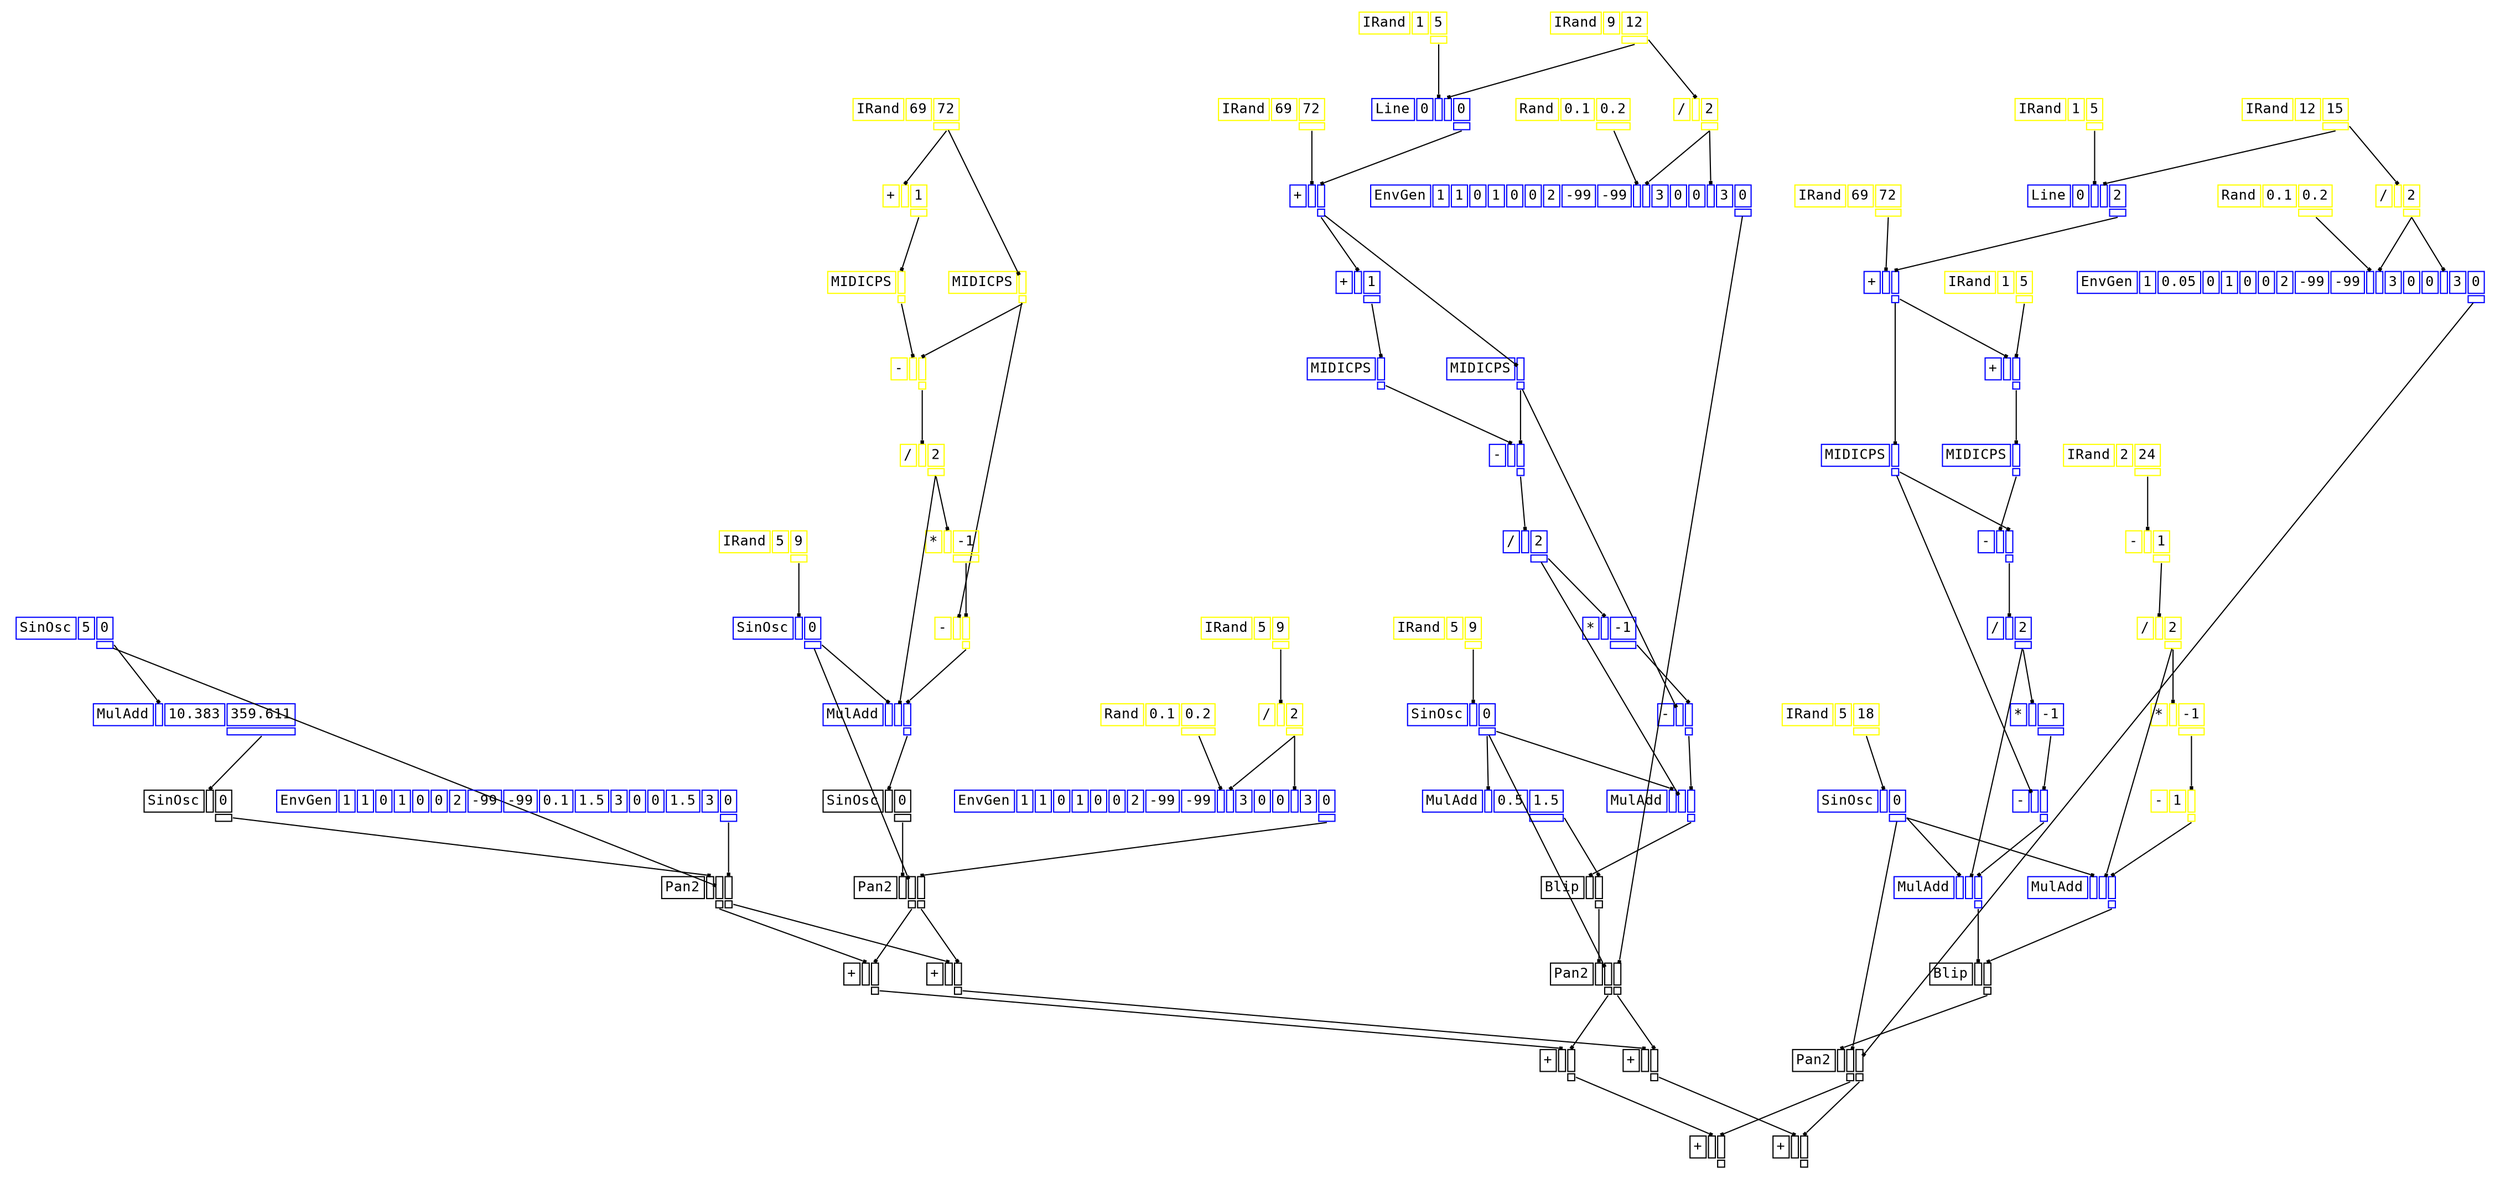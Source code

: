 digraph Anonymous {
graph [splines=false];
node [fontsize=12,fontname="Courier"];
edge [arrowhead=box,arrowsize=0.25];
u_2[shape="plaintext",color="blue",label=<<TABLE BORDER="0" CELLBORDER="1"><TR><TD>SinOsc</TD><TD ID="u_2:K_0">5</TD><TD ID="u_2:K_1">0</TD></TR><TR><TD BORDER="0"></TD><TD BORDER="0"></TD><TD PORT="o_0" ID="u_2:o_0"></TD></TR></TABLE>>];
u_5[shape="plaintext",color="blue",label=<<TABLE BORDER="0" CELLBORDER="1"><TR><TD>MulAdd</TD><TD PORT="i_0" ID="u_5:i_0"></TD><TD ID="u_5:K_1">10.383</TD><TD ID="u_5:K_2">359.611</TD></TR><TR><TD BORDER="0"></TD><TD BORDER="0"></TD><TD BORDER="0"></TD><TD PORT="o_0" ID="u_5:o_0"></TD></TR></TABLE>>];
u_6[shape="plaintext",color="black",label=<<TABLE BORDER="0" CELLBORDER="1"><TR><TD>SinOsc</TD><TD PORT="i_0" ID="u_6:i_0"></TD><TD ID="u_6:K_1">0</TD></TR><TR><TD BORDER="0"></TD><TD BORDER="0"></TD><TD PORT="o_0" ID="u_6:o_0"></TD></TR></TABLE>>];
u_13[shape="plaintext",color="blue",label=<<TABLE BORDER="0" CELLBORDER="1"><TR><TD>EnvGen</TD><TD ID="u_13:K_0">1</TD><TD ID="u_13:K_1">1</TD><TD ID="u_13:K_2">0</TD><TD ID="u_13:K_3">1</TD><TD ID="u_13:K_4">0</TD><TD ID="u_13:K_5">0</TD><TD ID="u_13:K_6">2</TD><TD ID="u_13:K_7">-99</TD><TD ID="u_13:K_8">-99</TD><TD ID="u_13:K_9">0.1</TD><TD ID="u_13:K_10">1.5</TD><TD ID="u_13:K_11">3</TD><TD ID="u_13:K_12">0</TD><TD ID="u_13:K_13">0</TD><TD ID="u_13:K_14">1.5</TD><TD ID="u_13:K_15">3</TD><TD ID="u_13:K_16">0</TD></TR><TR><TD BORDER="0"></TD><TD BORDER="0"></TD><TD BORDER="0"></TD><TD BORDER="0"></TD><TD BORDER="0"></TD><TD BORDER="0"></TD><TD BORDER="0"></TD><TD BORDER="0"></TD><TD BORDER="0"></TD><TD BORDER="0"></TD><TD BORDER="0"></TD><TD BORDER="0"></TD><TD BORDER="0"></TD><TD BORDER="0"></TD><TD BORDER="0"></TD><TD BORDER="0"></TD><TD BORDER="0"></TD><TD PORT="o_0" ID="u_13:o_0"></TD></TR></TABLE>>];
u_14[shape="plaintext",color="black",label=<<TABLE BORDER="0" CELLBORDER="1"><TR><TD>Pan2</TD><TD PORT="i_0" ID="u_14:i_0"></TD><TD PORT="i_1" ID="u_14:i_1"></TD><TD PORT="i_2" ID="u_14:i_2"></TD></TR><TR><TD BORDER="0"></TD><TD BORDER="0"></TD><TD PORT="o_0" ID="u_14:o_0"></TD><TD PORT="o_1" ID="u_14:o_1"></TD></TR></TABLE>>];
u_17[shape="plaintext",color="yellow",label=<<TABLE BORDER="0" CELLBORDER="1"><TR><TD>IRand</TD><TD ID="u_17:K_0">5</TD><TD ID="u_17:K_1">9</TD></TR><TR><TD BORDER="0"></TD><TD BORDER="0"></TD><TD PORT="o_0" ID="u_17:o_0"></TD></TR></TABLE>>];
u_18[shape="plaintext",color="blue",label=<<TABLE BORDER="0" CELLBORDER="1"><TR><TD>SinOsc</TD><TD PORT="i_0" ID="u_18:i_0"></TD><TD ID="u_18:K_1">0</TD></TR><TR><TD BORDER="0"></TD><TD BORDER="0"></TD><TD PORT="o_0" ID="u_18:o_0"></TD></TR></TABLE>>];
u_21[shape="plaintext",color="yellow",label=<<TABLE BORDER="0" CELLBORDER="1"><TR><TD>IRand</TD><TD ID="u_21:K_0">69</TD><TD ID="u_21:K_1">72</TD></TR><TR><TD BORDER="0"></TD><TD BORDER="0"></TD><TD PORT="o_0" ID="u_21:o_0"></TD></TR></TABLE>>];
u_22[shape="plaintext",color="yellow",label=<<TABLE BORDER="0" CELLBORDER="1"><TR><TD>+</TD><TD PORT="i_0" ID="u_22:i_0"></TD><TD ID="u_22:K_1">1</TD></TR><TR><TD BORDER="0"></TD><TD BORDER="0"></TD><TD PORT="o_0" ID="u_22:o_0"></TD></TR></TABLE>>];
u_23[shape="plaintext",color="yellow",label=<<TABLE BORDER="0" CELLBORDER="1"><TR><TD>MIDICPS</TD><TD PORT="i_0" ID="u_23:i_0"></TD></TR><TR><TD BORDER="0"></TD><TD PORT="o_0" ID="u_23:o_0"></TD></TR></TABLE>>];
u_24[shape="plaintext",color="yellow",label=<<TABLE BORDER="0" CELLBORDER="1"><TR><TD>MIDICPS</TD><TD PORT="i_0" ID="u_24:i_0"></TD></TR><TR><TD BORDER="0"></TD><TD PORT="o_0" ID="u_24:o_0"></TD></TR></TABLE>>];
u_25[shape="plaintext",color="yellow",label=<<TABLE BORDER="0" CELLBORDER="1"><TR><TD>-</TD><TD PORT="i_0" ID="u_25:i_0"></TD><TD PORT="i_1" ID="u_25:i_1"></TD></TR><TR><TD BORDER="0"></TD><TD BORDER="0"></TD><TD PORT="o_0" ID="u_25:o_0"></TD></TR></TABLE>>];
u_26[shape="plaintext",color="yellow",label=<<TABLE BORDER="0" CELLBORDER="1"><TR><TD>/</TD><TD PORT="i_0" ID="u_26:i_0"></TD><TD ID="u_26:K_1">2</TD></TR><TR><TD BORDER="0"></TD><TD BORDER="0"></TD><TD PORT="o_0" ID="u_26:o_0"></TD></TR></TABLE>>];
u_28[shape="plaintext",color="yellow",label=<<TABLE BORDER="0" CELLBORDER="1"><TR><TD>*</TD><TD PORT="i_0" ID="u_28:i_0"></TD><TD ID="u_28:K_1">-1</TD></TR><TR><TD BORDER="0"></TD><TD BORDER="0"></TD><TD PORT="o_0" ID="u_28:o_0"></TD></TR></TABLE>>];
u_29[shape="plaintext",color="yellow",label=<<TABLE BORDER="0" CELLBORDER="1"><TR><TD>-</TD><TD PORT="i_0" ID="u_29:i_0"></TD><TD PORT="i_1" ID="u_29:i_1"></TD></TR><TR><TD BORDER="0"></TD><TD BORDER="0"></TD><TD PORT="o_0" ID="u_29:o_0"></TD></TR></TABLE>>];
u_30[shape="plaintext",color="blue",label=<<TABLE BORDER="0" CELLBORDER="1"><TR><TD>MulAdd</TD><TD PORT="i_0" ID="u_30:i_0"></TD><TD PORT="i_1" ID="u_30:i_1"></TD><TD PORT="i_2" ID="u_30:i_2"></TD></TR><TR><TD BORDER="0"></TD><TD BORDER="0"></TD><TD BORDER="0"></TD><TD PORT="o_0" ID="u_30:o_0"></TD></TR></TABLE>>];
u_31[shape="plaintext",color="black",label=<<TABLE BORDER="0" CELLBORDER="1"><TR><TD>SinOsc</TD><TD PORT="i_0" ID="u_31:i_0"></TD><TD ID="u_31:K_1">0</TD></TR><TR><TD BORDER="0"></TD><TD BORDER="0"></TD><TD PORT="o_0" ID="u_31:o_0"></TD></TR></TABLE>>];
u_33[shape="plaintext",color="yellow",label=<<TABLE BORDER="0" CELLBORDER="1"><TR><TD>Rand</TD><TD ID="u_33:K_0">0.1</TD><TD ID="u_33:K_1">0.2</TD></TR><TR><TD BORDER="0"></TD><TD BORDER="0"></TD><TD PORT="o_0" ID="u_33:o_0"></TD></TR></TABLE>>];
u_34[shape="plaintext",color="yellow",label=<<TABLE BORDER="0" CELLBORDER="1"><TR><TD>IRand</TD><TD ID="u_34:K_0">5</TD><TD ID="u_34:K_1">9</TD></TR><TR><TD BORDER="0"></TD><TD BORDER="0"></TD><TD PORT="o_0" ID="u_34:o_0"></TD></TR></TABLE>>];
u_35[shape="plaintext",color="yellow",label=<<TABLE BORDER="0" CELLBORDER="1"><TR><TD>/</TD><TD PORT="i_0" ID="u_35:i_0"></TD><TD ID="u_35:K_1">2</TD></TR><TR><TD BORDER="0"></TD><TD BORDER="0"></TD><TD PORT="o_0" ID="u_35:o_0"></TD></TR></TABLE>>];
u_36[shape="plaintext",color="blue",label=<<TABLE BORDER="0" CELLBORDER="1"><TR><TD>EnvGen</TD><TD ID="u_36:K_0">1</TD><TD ID="u_36:K_1">1</TD><TD ID="u_36:K_2">0</TD><TD ID="u_36:K_3">1</TD><TD ID="u_36:K_4">0</TD><TD ID="u_36:K_5">0</TD><TD ID="u_36:K_6">2</TD><TD ID="u_36:K_7">-99</TD><TD ID="u_36:K_8">-99</TD><TD PORT="i_9" ID="u_36:i_9"></TD><TD PORT="i_10" ID="u_36:i_10"></TD><TD ID="u_36:K_11">3</TD><TD ID="u_36:K_12">0</TD><TD ID="u_36:K_13">0</TD><TD PORT="i_14" ID="u_36:i_14"></TD><TD ID="u_36:K_15">3</TD><TD ID="u_36:K_16">0</TD></TR><TR><TD BORDER="0"></TD><TD BORDER="0"></TD><TD BORDER="0"></TD><TD BORDER="0"></TD><TD BORDER="0"></TD><TD BORDER="0"></TD><TD BORDER="0"></TD><TD BORDER="0"></TD><TD BORDER="0"></TD><TD BORDER="0"></TD><TD BORDER="0"></TD><TD BORDER="0"></TD><TD BORDER="0"></TD><TD BORDER="0"></TD><TD BORDER="0"></TD><TD BORDER="0"></TD><TD BORDER="0"></TD><TD PORT="o_0" ID="u_36:o_0"></TD></TR></TABLE>>];
u_37[shape="plaintext",color="black",label=<<TABLE BORDER="0" CELLBORDER="1"><TR><TD>Pan2</TD><TD PORT="i_0" ID="u_37:i_0"></TD><TD PORT="i_1" ID="u_37:i_1"></TD><TD PORT="i_2" ID="u_37:i_2"></TD></TR><TR><TD BORDER="0"></TD><TD BORDER="0"></TD><TD PORT="o_0" ID="u_37:o_0"></TD><TD PORT="o_1" ID="u_37:o_1"></TD></TR></TABLE>>];
u_39[shape="plaintext",color="black",label=<<TABLE BORDER="0" CELLBORDER="1"><TR><TD>+</TD><TD PORT="i_0" ID="u_39:i_0"></TD><TD PORT="i_1" ID="u_39:i_1"></TD></TR><TR><TD BORDER="0"></TD><TD BORDER="0"></TD><TD PORT="o_0" ID="u_39:o_0"></TD></TR></TABLE>>];
u_40[shape="plaintext",color="yellow",label=<<TABLE BORDER="0" CELLBORDER="1"><TR><TD>IRand</TD><TD ID="u_40:K_0">5</TD><TD ID="u_40:K_1">9</TD></TR><TR><TD BORDER="0"></TD><TD BORDER="0"></TD><TD PORT="o_0" ID="u_40:o_0"></TD></TR></TABLE>>];
u_41[shape="plaintext",color="blue",label=<<TABLE BORDER="0" CELLBORDER="1"><TR><TD>SinOsc</TD><TD PORT="i_0" ID="u_41:i_0"></TD><TD ID="u_41:K_1">0</TD></TR><TR><TD BORDER="0"></TD><TD BORDER="0"></TD><TD PORT="o_0" ID="u_41:o_0"></TD></TR></TABLE>>];
u_42[shape="plaintext",color="yellow",label=<<TABLE BORDER="0" CELLBORDER="1"><TR><TD>IRand</TD><TD ID="u_42:K_0">69</TD><TD ID="u_42:K_1">72</TD></TR><TR><TD BORDER="0"></TD><TD BORDER="0"></TD><TD PORT="o_0" ID="u_42:o_0"></TD></TR></TABLE>>];
u_43[shape="plaintext",color="yellow",label=<<TABLE BORDER="0" CELLBORDER="1"><TR><TD>IRand</TD><TD ID="u_43:K_0">1</TD><TD ID="u_43:K_1">5</TD></TR><TR><TD BORDER="0"></TD><TD BORDER="0"></TD><TD PORT="o_0" ID="u_43:o_0"></TD></TR></TABLE>>];
u_45[shape="plaintext",color="yellow",label=<<TABLE BORDER="0" CELLBORDER="1"><TR><TD>IRand</TD><TD ID="u_45:K_0">9</TD><TD ID="u_45:K_1">12</TD></TR><TR><TD BORDER="0"></TD><TD BORDER="0"></TD><TD PORT="o_0" ID="u_45:o_0"></TD></TR></TABLE>>];
u_46[shape="plaintext",color="blue",label=<<TABLE BORDER="0" CELLBORDER="1"><TR><TD>Line</TD><TD ID="u_46:K_0">0</TD><TD PORT="i_1" ID="u_46:i_1"></TD><TD PORT="i_2" ID="u_46:i_2"></TD><TD ID="u_46:K_3">0</TD></TR><TR><TD BORDER="0"></TD><TD BORDER="0"></TD><TD BORDER="0"></TD><TD BORDER="0"></TD><TD PORT="o_0" ID="u_46:o_0"></TD></TR></TABLE>>];
u_47[shape="plaintext",color="blue",label=<<TABLE BORDER="0" CELLBORDER="1"><TR><TD>+</TD><TD PORT="i_0" ID="u_47:i_0"></TD><TD PORT="i_1" ID="u_47:i_1"></TD></TR><TR><TD BORDER="0"></TD><TD BORDER="0"></TD><TD PORT="o_0" ID="u_47:o_0"></TD></TR></TABLE>>];
u_48[shape="plaintext",color="blue",label=<<TABLE BORDER="0" CELLBORDER="1"><TR><TD>+</TD><TD PORT="i_0" ID="u_48:i_0"></TD><TD ID="u_48:K_1">1</TD></TR><TR><TD BORDER="0"></TD><TD BORDER="0"></TD><TD PORT="o_0" ID="u_48:o_0"></TD></TR></TABLE>>];
u_49[shape="plaintext",color="blue",label=<<TABLE BORDER="0" CELLBORDER="1"><TR><TD>MIDICPS</TD><TD PORT="i_0" ID="u_49:i_0"></TD></TR><TR><TD BORDER="0"></TD><TD PORT="o_0" ID="u_49:o_0"></TD></TR></TABLE>>];
u_50[shape="plaintext",color="blue",label=<<TABLE BORDER="0" CELLBORDER="1"><TR><TD>MIDICPS</TD><TD PORT="i_0" ID="u_50:i_0"></TD></TR><TR><TD BORDER="0"></TD><TD PORT="o_0" ID="u_50:o_0"></TD></TR></TABLE>>];
u_51[shape="plaintext",color="blue",label=<<TABLE BORDER="0" CELLBORDER="1"><TR><TD>-</TD><TD PORT="i_0" ID="u_51:i_0"></TD><TD PORT="i_1" ID="u_51:i_1"></TD></TR><TR><TD BORDER="0"></TD><TD BORDER="0"></TD><TD PORT="o_0" ID="u_51:o_0"></TD></TR></TABLE>>];
u_52[shape="plaintext",color="blue",label=<<TABLE BORDER="0" CELLBORDER="1"><TR><TD>/</TD><TD PORT="i_0" ID="u_52:i_0"></TD><TD ID="u_52:K_1">2</TD></TR><TR><TD BORDER="0"></TD><TD BORDER="0"></TD><TD PORT="o_0" ID="u_52:o_0"></TD></TR></TABLE>>];
u_53[shape="plaintext",color="blue",label=<<TABLE BORDER="0" CELLBORDER="1"><TR><TD>*</TD><TD PORT="i_0" ID="u_53:i_0"></TD><TD ID="u_53:K_1">-1</TD></TR><TR><TD BORDER="0"></TD><TD BORDER="0"></TD><TD PORT="o_0" ID="u_53:o_0"></TD></TR></TABLE>>];
u_54[shape="plaintext",color="blue",label=<<TABLE BORDER="0" CELLBORDER="1"><TR><TD>-</TD><TD PORT="i_0" ID="u_54:i_0"></TD><TD PORT="i_1" ID="u_54:i_1"></TD></TR><TR><TD BORDER="0"></TD><TD BORDER="0"></TD><TD PORT="o_0" ID="u_54:o_0"></TD></TR></TABLE>>];
u_55[shape="plaintext",color="blue",label=<<TABLE BORDER="0" CELLBORDER="1"><TR><TD>MulAdd</TD><TD PORT="i_0" ID="u_55:i_0"></TD><TD PORT="i_1" ID="u_55:i_1"></TD><TD PORT="i_2" ID="u_55:i_2"></TD></TR><TR><TD BORDER="0"></TD><TD BORDER="0"></TD><TD BORDER="0"></TD><TD PORT="o_0" ID="u_55:o_0"></TD></TR></TABLE>>];
u_57[shape="plaintext",color="blue",label=<<TABLE BORDER="0" CELLBORDER="1"><TR><TD>MulAdd</TD><TD PORT="i_0" ID="u_57:i_0"></TD><TD ID="u_57:K_1">0.5</TD><TD ID="u_57:K_2">1.5</TD></TR><TR><TD BORDER="0"></TD><TD BORDER="0"></TD><TD BORDER="0"></TD><TD PORT="o_0" ID="u_57:o_0"></TD></TR></TABLE>>];
u_58[shape="plaintext",color="black",label=<<TABLE BORDER="0" CELLBORDER="1"><TR><TD>Blip</TD><TD PORT="i_0" ID="u_58:i_0"></TD><TD PORT="i_1" ID="u_58:i_1"></TD></TR><TR><TD BORDER="0"></TD><TD BORDER="0"></TD><TD PORT="o_0" ID="u_58:o_0"></TD></TR></TABLE>>];
u_59[shape="plaintext",color="yellow",label=<<TABLE BORDER="0" CELLBORDER="1"><TR><TD>Rand</TD><TD ID="u_59:K_0">0.1</TD><TD ID="u_59:K_1">0.2</TD></TR><TR><TD BORDER="0"></TD><TD BORDER="0"></TD><TD PORT="o_0" ID="u_59:o_0"></TD></TR></TABLE>>];
u_60[shape="plaintext",color="yellow",label=<<TABLE BORDER="0" CELLBORDER="1"><TR><TD>/</TD><TD PORT="i_0" ID="u_60:i_0"></TD><TD ID="u_60:K_1">2</TD></TR><TR><TD BORDER="0"></TD><TD BORDER="0"></TD><TD PORT="o_0" ID="u_60:o_0"></TD></TR></TABLE>>];
u_61[shape="plaintext",color="blue",label=<<TABLE BORDER="0" CELLBORDER="1"><TR><TD>EnvGen</TD><TD ID="u_61:K_0">1</TD><TD ID="u_61:K_1">1</TD><TD ID="u_61:K_2">0</TD><TD ID="u_61:K_3">1</TD><TD ID="u_61:K_4">0</TD><TD ID="u_61:K_5">0</TD><TD ID="u_61:K_6">2</TD><TD ID="u_61:K_7">-99</TD><TD ID="u_61:K_8">-99</TD><TD PORT="i_9" ID="u_61:i_9"></TD><TD PORT="i_10" ID="u_61:i_10"></TD><TD ID="u_61:K_11">3</TD><TD ID="u_61:K_12">0</TD><TD ID="u_61:K_13">0</TD><TD PORT="i_14" ID="u_61:i_14"></TD><TD ID="u_61:K_15">3</TD><TD ID="u_61:K_16">0</TD></TR><TR><TD BORDER="0"></TD><TD BORDER="0"></TD><TD BORDER="0"></TD><TD BORDER="0"></TD><TD BORDER="0"></TD><TD BORDER="0"></TD><TD BORDER="0"></TD><TD BORDER="0"></TD><TD BORDER="0"></TD><TD BORDER="0"></TD><TD BORDER="0"></TD><TD BORDER="0"></TD><TD BORDER="0"></TD><TD BORDER="0"></TD><TD BORDER="0"></TD><TD BORDER="0"></TD><TD BORDER="0"></TD><TD PORT="o_0" ID="u_61:o_0"></TD></TR></TABLE>>];
u_62[shape="plaintext",color="black",label=<<TABLE BORDER="0" CELLBORDER="1"><TR><TD>Pan2</TD><TD PORT="i_0" ID="u_62:i_0"></TD><TD PORT="i_1" ID="u_62:i_1"></TD><TD PORT="i_2" ID="u_62:i_2"></TD></TR><TR><TD BORDER="0"></TD><TD BORDER="0"></TD><TD PORT="o_0" ID="u_62:o_0"></TD><TD PORT="o_1" ID="u_62:o_1"></TD></TR></TABLE>>];
u_64[shape="plaintext",color="black",label=<<TABLE BORDER="0" CELLBORDER="1"><TR><TD>+</TD><TD PORT="i_0" ID="u_64:i_0"></TD><TD PORT="i_1" ID="u_64:i_1"></TD></TR><TR><TD BORDER="0"></TD><TD BORDER="0"></TD><TD PORT="o_0" ID="u_64:o_0"></TD></TR></TABLE>>];
u_66[shape="plaintext",color="yellow",label=<<TABLE BORDER="0" CELLBORDER="1"><TR><TD>IRand</TD><TD ID="u_66:K_0">5</TD><TD ID="u_66:K_1">18</TD></TR><TR><TD BORDER="0"></TD><TD BORDER="0"></TD><TD PORT="o_0" ID="u_66:o_0"></TD></TR></TABLE>>];
u_67[shape="plaintext",color="blue",label=<<TABLE BORDER="0" CELLBORDER="1"><TR><TD>SinOsc</TD><TD PORT="i_0" ID="u_67:i_0"></TD><TD ID="u_67:K_1">0</TD></TR><TR><TD BORDER="0"></TD><TD BORDER="0"></TD><TD PORT="o_0" ID="u_67:o_0"></TD></TR></TABLE>>];
u_68[shape="plaintext",color="yellow",label=<<TABLE BORDER="0" CELLBORDER="1"><TR><TD>IRand</TD><TD ID="u_68:K_0">69</TD><TD ID="u_68:K_1">72</TD></TR><TR><TD BORDER="0"></TD><TD BORDER="0"></TD><TD PORT="o_0" ID="u_68:o_0"></TD></TR></TABLE>>];
u_69[shape="plaintext",color="yellow",label=<<TABLE BORDER="0" CELLBORDER="1"><TR><TD>IRand</TD><TD ID="u_69:K_0">1</TD><TD ID="u_69:K_1">5</TD></TR><TR><TD BORDER="0"></TD><TD BORDER="0"></TD><TD PORT="o_0" ID="u_69:o_0"></TD></TR></TABLE>>];
u_71[shape="plaintext",color="yellow",label=<<TABLE BORDER="0" CELLBORDER="1"><TR><TD>IRand</TD><TD ID="u_71:K_0">12</TD><TD ID="u_71:K_1">15</TD></TR><TR><TD BORDER="0"></TD><TD BORDER="0"></TD><TD PORT="o_0" ID="u_71:o_0"></TD></TR></TABLE>>];
u_72[shape="plaintext",color="blue",label=<<TABLE BORDER="0" CELLBORDER="1"><TR><TD>Line</TD><TD ID="u_72:K_0">0</TD><TD PORT="i_1" ID="u_72:i_1"></TD><TD PORT="i_2" ID="u_72:i_2"></TD><TD ID="u_72:K_3">2</TD></TR><TR><TD BORDER="0"></TD><TD BORDER="0"></TD><TD BORDER="0"></TD><TD BORDER="0"></TD><TD PORT="o_0" ID="u_72:o_0"></TD></TR></TABLE>>];
u_73[shape="plaintext",color="blue",label=<<TABLE BORDER="0" CELLBORDER="1"><TR><TD>+</TD><TD PORT="i_0" ID="u_73:i_0"></TD><TD PORT="i_1" ID="u_73:i_1"></TD></TR><TR><TD BORDER="0"></TD><TD BORDER="0"></TD><TD PORT="o_0" ID="u_73:o_0"></TD></TR></TABLE>>];
u_74[shape="plaintext",color="yellow",label=<<TABLE BORDER="0" CELLBORDER="1"><TR><TD>IRand</TD><TD ID="u_74:K_0">1</TD><TD ID="u_74:K_1">5</TD></TR><TR><TD BORDER="0"></TD><TD BORDER="0"></TD><TD PORT="o_0" ID="u_74:o_0"></TD></TR></TABLE>>];
u_75[shape="plaintext",color="blue",label=<<TABLE BORDER="0" CELLBORDER="1"><TR><TD>+</TD><TD PORT="i_0" ID="u_75:i_0"></TD><TD PORT="i_1" ID="u_75:i_1"></TD></TR><TR><TD BORDER="0"></TD><TD BORDER="0"></TD><TD PORT="o_0" ID="u_75:o_0"></TD></TR></TABLE>>];
u_76[shape="plaintext",color="blue",label=<<TABLE BORDER="0" CELLBORDER="1"><TR><TD>MIDICPS</TD><TD PORT="i_0" ID="u_76:i_0"></TD></TR><TR><TD BORDER="0"></TD><TD PORT="o_0" ID="u_76:o_0"></TD></TR></TABLE>>];
u_77[shape="plaintext",color="blue",label=<<TABLE BORDER="0" CELLBORDER="1"><TR><TD>MIDICPS</TD><TD PORT="i_0" ID="u_77:i_0"></TD></TR><TR><TD BORDER="0"></TD><TD PORT="o_0" ID="u_77:o_0"></TD></TR></TABLE>>];
u_78[shape="plaintext",color="blue",label=<<TABLE BORDER="0" CELLBORDER="1"><TR><TD>-</TD><TD PORT="i_0" ID="u_78:i_0"></TD><TD PORT="i_1" ID="u_78:i_1"></TD></TR><TR><TD BORDER="0"></TD><TD BORDER="0"></TD><TD PORT="o_0" ID="u_78:o_0"></TD></TR></TABLE>>];
u_79[shape="plaintext",color="blue",label=<<TABLE BORDER="0" CELLBORDER="1"><TR><TD>/</TD><TD PORT="i_0" ID="u_79:i_0"></TD><TD ID="u_79:K_1">2</TD></TR><TR><TD BORDER="0"></TD><TD BORDER="0"></TD><TD PORT="o_0" ID="u_79:o_0"></TD></TR></TABLE>>];
u_80[shape="plaintext",color="blue",label=<<TABLE BORDER="0" CELLBORDER="1"><TR><TD>*</TD><TD PORT="i_0" ID="u_80:i_0"></TD><TD ID="u_80:K_1">-1</TD></TR><TR><TD BORDER="0"></TD><TD BORDER="0"></TD><TD PORT="o_0" ID="u_80:o_0"></TD></TR></TABLE>>];
u_81[shape="plaintext",color="blue",label=<<TABLE BORDER="0" CELLBORDER="1"><TR><TD>-</TD><TD PORT="i_0" ID="u_81:i_0"></TD><TD PORT="i_1" ID="u_81:i_1"></TD></TR><TR><TD BORDER="0"></TD><TD BORDER="0"></TD><TD PORT="o_0" ID="u_81:o_0"></TD></TR></TABLE>>];
u_82[shape="plaintext",color="blue",label=<<TABLE BORDER="0" CELLBORDER="1"><TR><TD>MulAdd</TD><TD PORT="i_0" ID="u_82:i_0"></TD><TD PORT="i_1" ID="u_82:i_1"></TD><TD PORT="i_2" ID="u_82:i_2"></TD></TR><TR><TD BORDER="0"></TD><TD BORDER="0"></TD><TD BORDER="0"></TD><TD PORT="o_0" ID="u_82:o_0"></TD></TR></TABLE>>];
u_84[shape="plaintext",color="yellow",label=<<TABLE BORDER="0" CELLBORDER="1"><TR><TD>IRand</TD><TD ID="u_84:K_0">2</TD><TD ID="u_84:K_1">24</TD></TR><TR><TD BORDER="0"></TD><TD BORDER="0"></TD><TD PORT="o_0" ID="u_84:o_0"></TD></TR></TABLE>>];
u_85[shape="plaintext",color="yellow",label=<<TABLE BORDER="0" CELLBORDER="1"><TR><TD>-</TD><TD PORT="i_0" ID="u_85:i_0"></TD><TD ID="u_85:K_1">1</TD></TR><TR><TD BORDER="0"></TD><TD BORDER="0"></TD><TD PORT="o_0" ID="u_85:o_0"></TD></TR></TABLE>>];
u_86[shape="plaintext",color="yellow",label=<<TABLE BORDER="0" CELLBORDER="1"><TR><TD>/</TD><TD PORT="i_0" ID="u_86:i_0"></TD><TD ID="u_86:K_1">2</TD></TR><TR><TD BORDER="0"></TD><TD BORDER="0"></TD><TD PORT="o_0" ID="u_86:o_0"></TD></TR></TABLE>>];
u_87[shape="plaintext",color="yellow",label=<<TABLE BORDER="0" CELLBORDER="1"><TR><TD>*</TD><TD PORT="i_0" ID="u_87:i_0"></TD><TD ID="u_87:K_1">-1</TD></TR><TR><TD BORDER="0"></TD><TD BORDER="0"></TD><TD PORT="o_0" ID="u_87:o_0"></TD></TR></TABLE>>];
u_88[shape="plaintext",color="yellow",label=<<TABLE BORDER="0" CELLBORDER="1"><TR><TD>-</TD><TD ID="u_88:K_0">1</TD><TD PORT="i_1" ID="u_88:i_1"></TD></TR><TR><TD BORDER="0"></TD><TD BORDER="0"></TD><TD PORT="o_0" ID="u_88:o_0"></TD></TR></TABLE>>];
u_89[shape="plaintext",color="blue",label=<<TABLE BORDER="0" CELLBORDER="1"><TR><TD>MulAdd</TD><TD PORT="i_0" ID="u_89:i_0"></TD><TD PORT="i_1" ID="u_89:i_1"></TD><TD PORT="i_2" ID="u_89:i_2"></TD></TR><TR><TD BORDER="0"></TD><TD BORDER="0"></TD><TD BORDER="0"></TD><TD PORT="o_0" ID="u_89:o_0"></TD></TR></TABLE>>];
u_90[shape="plaintext",color="black",label=<<TABLE BORDER="0" CELLBORDER="1"><TR><TD>Blip</TD><TD PORT="i_0" ID="u_90:i_0"></TD><TD PORT="i_1" ID="u_90:i_1"></TD></TR><TR><TD BORDER="0"></TD><TD BORDER="0"></TD><TD PORT="o_0" ID="u_90:o_0"></TD></TR></TABLE>>];
u_92[shape="plaintext",color="yellow",label=<<TABLE BORDER="0" CELLBORDER="1"><TR><TD>Rand</TD><TD ID="u_92:K_0">0.1</TD><TD ID="u_92:K_1">0.2</TD></TR><TR><TD BORDER="0"></TD><TD BORDER="0"></TD><TD PORT="o_0" ID="u_92:o_0"></TD></TR></TABLE>>];
u_93[shape="plaintext",color="yellow",label=<<TABLE BORDER="0" CELLBORDER="1"><TR><TD>/</TD><TD PORT="i_0" ID="u_93:i_0"></TD><TD ID="u_93:K_1">2</TD></TR><TR><TD BORDER="0"></TD><TD BORDER="0"></TD><TD PORT="o_0" ID="u_93:o_0"></TD></TR></TABLE>>];
u_94[shape="plaintext",color="blue",label=<<TABLE BORDER="0" CELLBORDER="1"><TR><TD>EnvGen</TD><TD ID="u_94:K_0">1</TD><TD ID="u_94:K_1">0.05</TD><TD ID="u_94:K_2">0</TD><TD ID="u_94:K_3">1</TD><TD ID="u_94:K_4">0</TD><TD ID="u_94:K_5">0</TD><TD ID="u_94:K_6">2</TD><TD ID="u_94:K_7">-99</TD><TD ID="u_94:K_8">-99</TD><TD PORT="i_9" ID="u_94:i_9"></TD><TD PORT="i_10" ID="u_94:i_10"></TD><TD ID="u_94:K_11">3</TD><TD ID="u_94:K_12">0</TD><TD ID="u_94:K_13">0</TD><TD PORT="i_14" ID="u_94:i_14"></TD><TD ID="u_94:K_15">3</TD><TD ID="u_94:K_16">0</TD></TR><TR><TD BORDER="0"></TD><TD BORDER="0"></TD><TD BORDER="0"></TD><TD BORDER="0"></TD><TD BORDER="0"></TD><TD BORDER="0"></TD><TD BORDER="0"></TD><TD BORDER="0"></TD><TD BORDER="0"></TD><TD BORDER="0"></TD><TD BORDER="0"></TD><TD BORDER="0"></TD><TD BORDER="0"></TD><TD BORDER="0"></TD><TD BORDER="0"></TD><TD BORDER="0"></TD><TD BORDER="0"></TD><TD PORT="o_0" ID="u_94:o_0"></TD></TR></TABLE>>];
u_95[shape="plaintext",color="black",label=<<TABLE BORDER="0" CELLBORDER="1"><TR><TD>Pan2</TD><TD PORT="i_0" ID="u_95:i_0"></TD><TD PORT="i_1" ID="u_95:i_1"></TD><TD PORT="i_2" ID="u_95:i_2"></TD></TR><TR><TD BORDER="0"></TD><TD BORDER="0"></TD><TD PORT="o_0" ID="u_95:o_0"></TD><TD PORT="o_1" ID="u_95:o_1"></TD></TR></TABLE>>];
u_97[shape="plaintext",color="black",label=<<TABLE BORDER="0" CELLBORDER="1"><TR><TD>+</TD><TD PORT="i_0" ID="u_97:i_0"></TD><TD PORT="i_1" ID="u_97:i_1"></TD></TR><TR><TD BORDER="0"></TD><TD BORDER="0"></TD><TD PORT="o_0" ID="u_97:o_0"></TD></TR></TABLE>>];
u_100[shape="plaintext",color="black",label=<<TABLE BORDER="0" CELLBORDER="1"><TR><TD>+</TD><TD PORT="i_0" ID="u_100:i_0"></TD><TD PORT="i_1" ID="u_100:i_1"></TD></TR><TR><TD BORDER="0"></TD><TD BORDER="0"></TD><TD PORT="o_0" ID="u_100:o_0"></TD></TR></TABLE>>];
u_102[shape="plaintext",color="black",label=<<TABLE BORDER="0" CELLBORDER="1"><TR><TD>+</TD><TD PORT="i_0" ID="u_102:i_0"></TD><TD PORT="i_1" ID="u_102:i_1"></TD></TR><TR><TD BORDER="0"></TD><TD BORDER="0"></TD><TD PORT="o_0" ID="u_102:o_0"></TD></TR></TABLE>>];
u_104[shape="plaintext",color="black",label=<<TABLE BORDER="0" CELLBORDER="1"><TR><TD>+</TD><TD PORT="i_0" ID="u_104:i_0"></TD><TD PORT="i_1" ID="u_104:i_1"></TD></TR><TR><TD BORDER="0"></TD><TD BORDER="0"></TD><TD PORT="o_0" ID="u_104:o_0"></TD></TR></TABLE>>];
u_2:o_0 -> u_5:i_0;
u_5:o_0 -> u_6:i_0;
u_6:o_0 -> u_14:i_0;
u_2:o_0 -> u_14:i_1;
u_13:o_0 -> u_14:i_2;
u_17:o_0 -> u_18:i_0;
u_21:o_0 -> u_22:i_0;
u_22:o_0 -> u_23:i_0;
u_21:o_0 -> u_24:i_0;
u_23:o_0 -> u_25:i_0;
u_24:o_0 -> u_25:i_1;
u_25:o_0 -> u_26:i_0;
u_26:o_0 -> u_28:i_0;
u_24:o_0 -> u_29:i_0;
u_28:o_0 -> u_29:i_1;
u_18:o_0 -> u_30:i_0;
u_26:o_0 -> u_30:i_1;
u_29:o_0 -> u_30:i_2;
u_30:o_0 -> u_31:i_0;
u_34:o_0 -> u_35:i_0;
u_33:o_0 -> u_36:i_9;
u_35:o_0 -> u_36:i_10;
u_35:o_0 -> u_36:i_14;
u_31:o_0 -> u_37:i_0;
u_18:o_0 -> u_37:i_1;
u_36:o_0 -> u_37:i_2;
u_14:o_1 -> u_39:i_0;
u_37:o_1 -> u_39:i_1;
u_40:o_0 -> u_41:i_0;
u_43:o_0 -> u_46:i_1;
u_45:o_0 -> u_46:i_2;
u_42:o_0 -> u_47:i_0;
u_46:o_0 -> u_47:i_1;
u_47:o_0 -> u_48:i_0;
u_48:o_0 -> u_49:i_0;
u_47:o_0 -> u_50:i_0;
u_49:o_0 -> u_51:i_0;
u_50:o_0 -> u_51:i_1;
u_51:o_0 -> u_52:i_0;
u_52:o_0 -> u_53:i_0;
u_50:o_0 -> u_54:i_0;
u_53:o_0 -> u_54:i_1;
u_41:o_0 -> u_55:i_0;
u_52:o_0 -> u_55:i_1;
u_54:o_0 -> u_55:i_2;
u_41:o_0 -> u_57:i_0;
u_55:o_0 -> u_58:i_0;
u_57:o_0 -> u_58:i_1;
u_45:o_0 -> u_60:i_0;
u_59:o_0 -> u_61:i_9;
u_60:o_0 -> u_61:i_10;
u_60:o_0 -> u_61:i_14;
u_58:o_0 -> u_62:i_0;
u_41:o_0 -> u_62:i_1;
u_61:o_0 -> u_62:i_2;
u_39:o_0 -> u_64:i_0;
u_62:o_1 -> u_64:i_1;
u_66:o_0 -> u_67:i_0;
u_69:o_0 -> u_72:i_1;
u_71:o_0 -> u_72:i_2;
u_68:o_0 -> u_73:i_0;
u_72:o_0 -> u_73:i_1;
u_73:o_0 -> u_75:i_0;
u_74:o_0 -> u_75:i_1;
u_75:o_0 -> u_76:i_0;
u_73:o_0 -> u_77:i_0;
u_76:o_0 -> u_78:i_0;
u_77:o_0 -> u_78:i_1;
u_78:o_0 -> u_79:i_0;
u_79:o_0 -> u_80:i_0;
u_77:o_0 -> u_81:i_0;
u_80:o_0 -> u_81:i_1;
u_67:o_0 -> u_82:i_0;
u_79:o_0 -> u_82:i_1;
u_81:o_0 -> u_82:i_2;
u_84:o_0 -> u_85:i_0;
u_85:o_0 -> u_86:i_0;
u_86:o_0 -> u_87:i_0;
u_87:o_0 -> u_88:i_1;
u_67:o_0 -> u_89:i_0;
u_86:o_0 -> u_89:i_1;
u_88:o_0 -> u_89:i_2;
u_82:o_0 -> u_90:i_0;
u_89:o_0 -> u_90:i_1;
u_71:o_0 -> u_93:i_0;
u_92:o_0 -> u_94:i_9;
u_93:o_0 -> u_94:i_10;
u_93:o_0 -> u_94:i_14;
u_90:o_0 -> u_95:i_0;
u_67:o_0 -> u_95:i_1;
u_94:o_0 -> u_95:i_2;
u_64:o_0 -> u_97:i_0;
u_95:o_1 -> u_97:i_1;
u_14:o_0 -> u_100:i_0;
u_37:o_0 -> u_100:i_1;
u_100:o_0 -> u_102:i_0;
u_62:o_0 -> u_102:i_1;
u_102:o_0 -> u_104:i_0;
u_95:o_0 -> u_104:i_1;
}
